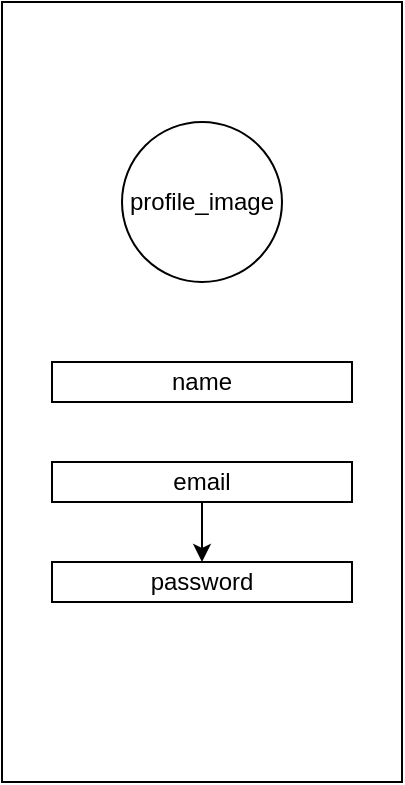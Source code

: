 <mxfile version="13.6.6" type="github">
  <diagram id="5d85YtfUtr9XSAqdXYxp" name="ページ1">
    <mxGraphModel dx="946" dy="591" grid="1" gridSize="10" guides="1" tooltips="1" connect="1" arrows="1" fold="1" page="1" pageScale="1" pageWidth="827" pageHeight="1169" math="0" shadow="0">
      <root>
        <mxCell id="0" />
        <mxCell id="1" parent="0" />
        <mxCell id="evoJNXDT1guMXmTG7ENF-1" value="" style="rounded=0;whiteSpace=wrap;html=1;" vertex="1" parent="1">
          <mxGeometry x="80" y="10" width="200" height="390" as="geometry" />
        </mxCell>
        <mxCell id="evoJNXDT1guMXmTG7ENF-2" value="profile_image" style="ellipse;whiteSpace=wrap;html=1;aspect=fixed;" vertex="1" parent="1">
          <mxGeometry x="140" y="70" width="80" height="80" as="geometry" />
        </mxCell>
        <mxCell id="evoJNXDT1guMXmTG7ENF-3" value="name" style="text;html=1;fillColor=none;align=center;verticalAlign=middle;whiteSpace=wrap;rounded=0;strokeColor=#000000;" vertex="1" parent="1">
          <mxGeometry x="105" y="190" width="150" height="20" as="geometry" />
        </mxCell>
        <mxCell id="evoJNXDT1guMXmTG7ENF-4" value="" style="edgeStyle=orthogonalEdgeStyle;rounded=0;orthogonalLoop=1;jettySize=auto;html=1;" edge="1" parent="1" source="evoJNXDT1guMXmTG7ENF-5" target="evoJNXDT1guMXmTG7ENF-6">
          <mxGeometry relative="1" as="geometry" />
        </mxCell>
        <mxCell id="evoJNXDT1guMXmTG7ENF-5" value="email" style="text;html=1;fillColor=none;align=center;verticalAlign=middle;whiteSpace=wrap;rounded=0;strokeColor=#000000;" vertex="1" parent="1">
          <mxGeometry x="105" y="240" width="150" height="20" as="geometry" />
        </mxCell>
        <mxCell id="evoJNXDT1guMXmTG7ENF-6" value="password" style="text;html=1;fillColor=none;align=center;verticalAlign=middle;whiteSpace=wrap;rounded=0;strokeColor=#000000;allowArrows=1;" vertex="1" parent="1">
          <mxGeometry x="105" y="290" width="150" height="20" as="geometry" />
        </mxCell>
      </root>
    </mxGraphModel>
  </diagram>
</mxfile>
